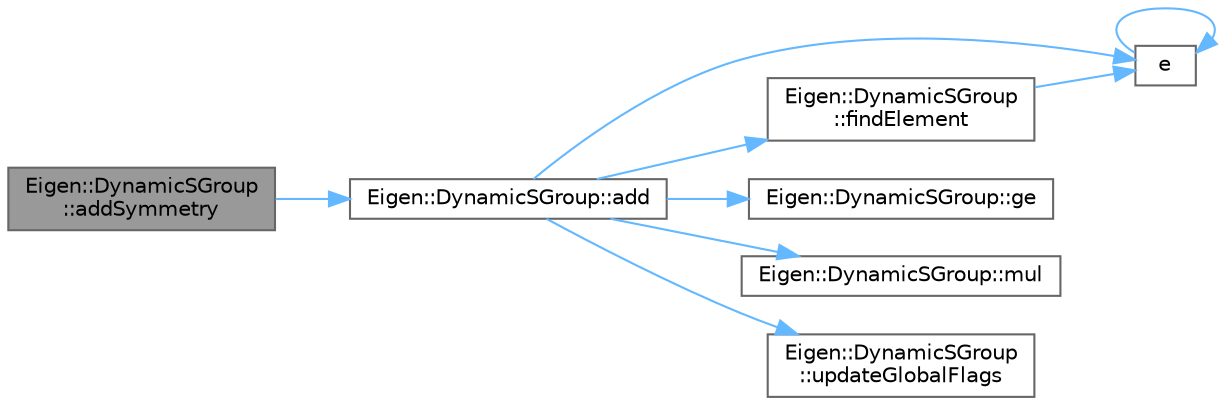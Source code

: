 digraph "Eigen::DynamicSGroup::addSymmetry"
{
 // LATEX_PDF_SIZE
  bgcolor="transparent";
  edge [fontname=Helvetica,fontsize=10,labelfontname=Helvetica,labelfontsize=10];
  node [fontname=Helvetica,fontsize=10,shape=box,height=0.2,width=0.4];
  rankdir="LR";
  Node1 [id="Node000001",label="Eigen::DynamicSGroup\l::addSymmetry",height=0.2,width=0.4,color="gray40", fillcolor="grey60", style="filled", fontcolor="black",tooltip=" "];
  Node1 -> Node2 [id="edge9_Node000001_Node000002",color="steelblue1",style="solid",tooltip=" "];
  Node2 [id="Node000002",label="Eigen::DynamicSGroup::add",height=0.2,width=0.4,color="grey40", fillcolor="white", style="filled",URL="$class_eigen_1_1_dynamic_s_group.html#ab6d3580987345d4ef81c139e8399147b",tooltip=" "];
  Node2 -> Node3 [id="edge10_Node000002_Node000003",color="steelblue1",style="solid",tooltip=" "];
  Node3 [id="Node000003",label="e",height=0.2,width=0.4,color="grey40", fillcolor="white", style="filled",URL="$_cwise__array__power__array_8cpp.html#a9cb86ff854760bf91a154f2724a9101d",tooltip=" "];
  Node3 -> Node3 [id="edge11_Node000003_Node000003",color="steelblue1",style="solid",tooltip=" "];
  Node2 -> Node4 [id="edge12_Node000002_Node000004",color="steelblue1",style="solid",tooltip=" "];
  Node4 [id="Node000004",label="Eigen::DynamicSGroup\l::findElement",height=0.2,width=0.4,color="grey40", fillcolor="white", style="filled",URL="$class_eigen_1_1_dynamic_s_group.html#acf3ea13b275cb452d0f45262b6c58fb4",tooltip=" "];
  Node4 -> Node3 [id="edge13_Node000004_Node000003",color="steelblue1",style="solid",tooltip=" "];
  Node2 -> Node5 [id="edge14_Node000002_Node000005",color="steelblue1",style="solid",tooltip=" "];
  Node5 [id="Node000005",label="Eigen::DynamicSGroup::ge",height=0.2,width=0.4,color="grey40", fillcolor="white", style="filled",URL="$class_eigen_1_1_dynamic_s_group.html#aea4e19fe3f69431011fdcd9564440cb4",tooltip=" "];
  Node2 -> Node6 [id="edge15_Node000002_Node000006",color="steelblue1",style="solid",tooltip=" "];
  Node6 [id="Node000006",label="Eigen::DynamicSGroup::mul",height=0.2,width=0.4,color="grey40", fillcolor="white", style="filled",URL="$class_eigen_1_1_dynamic_s_group.html#ab824a475ab89a390d1834e9d5219c69d",tooltip=" "];
  Node2 -> Node7 [id="edge16_Node000002_Node000007",color="steelblue1",style="solid",tooltip=" "];
  Node7 [id="Node000007",label="Eigen::DynamicSGroup\l::updateGlobalFlags",height=0.2,width=0.4,color="grey40", fillcolor="white", style="filled",URL="$class_eigen_1_1_dynamic_s_group.html#a22a01159b940d1013ddb84e1f3930f8a",tooltip=" "];
}
